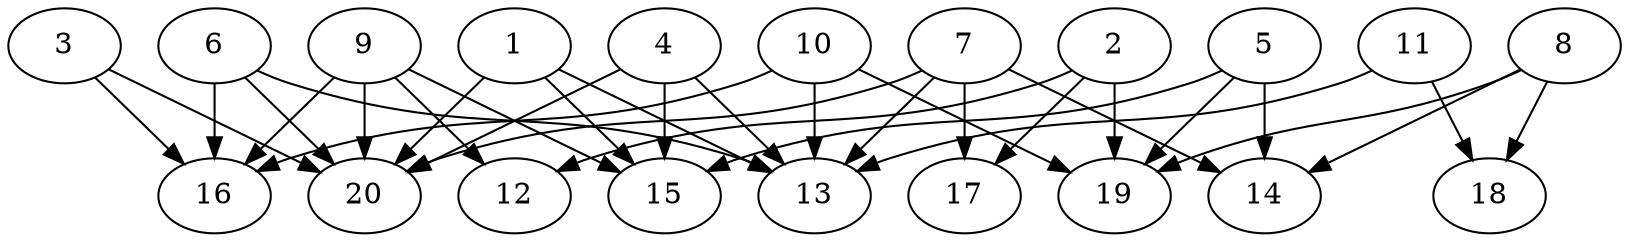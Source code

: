 // DAG automatically generated by daggen at Thu Oct  3 13:58:43 2019
// ./daggen --dot -n 20 --ccr 0.3 --fat 0.7 --regular 0.5 --density 0.5 --mindata 5242880 --maxdata 52428800 
digraph G {
  1 [size="153142613", alpha="0.01", expect_size="45942784"] 
  1 -> 13 [size ="45942784"]
  1 -> 15 [size ="45942784"]
  1 -> 20 [size ="45942784"]
  2 [size="90368000", alpha="0.05", expect_size="27110400"] 
  2 -> 12 [size ="27110400"]
  2 -> 17 [size ="27110400"]
  2 -> 19 [size ="27110400"]
  3 [size="89562453", alpha="0.10", expect_size="26868736"] 
  3 -> 16 [size ="26868736"]
  3 -> 20 [size ="26868736"]
  4 [size="36788907", alpha="0.02", expect_size="11036672"] 
  4 -> 13 [size ="11036672"]
  4 -> 15 [size ="11036672"]
  4 -> 20 [size ="11036672"]
  5 [size="107250347", alpha="0.17", expect_size="32175104"] 
  5 -> 14 [size ="32175104"]
  5 -> 15 [size ="32175104"]
  5 -> 19 [size ="32175104"]
  6 [size="88111787", alpha="0.20", expect_size="26433536"] 
  6 -> 13 [size ="26433536"]
  6 -> 16 [size ="26433536"]
  6 -> 20 [size ="26433536"]
  7 [size="40676693", alpha="0.11", expect_size="12203008"] 
  7 -> 13 [size ="12203008"]
  7 -> 14 [size ="12203008"]
  7 -> 17 [size ="12203008"]
  7 -> 20 [size ="12203008"]
  8 [size="164379307", alpha="0.15", expect_size="49313792"] 
  8 -> 14 [size ="49313792"]
  8 -> 18 [size ="49313792"]
  8 -> 19 [size ="49313792"]
  9 [size="83408213", alpha="0.07", expect_size="25022464"] 
  9 -> 12 [size ="25022464"]
  9 -> 15 [size ="25022464"]
  9 -> 16 [size ="25022464"]
  9 -> 20 [size ="25022464"]
  10 [size="128576853", alpha="0.05", expect_size="38573056"] 
  10 -> 13 [size ="38573056"]
  10 -> 16 [size ="38573056"]
  10 -> 19 [size ="38573056"]
  11 [size="128532480", alpha="0.08", expect_size="38559744"] 
  11 -> 13 [size ="38559744"]
  11 -> 18 [size ="38559744"]
  12 [size="137984000", alpha="0.16", expect_size="41395200"] 
  13 [size="173929813", alpha="0.16", expect_size="52178944"] 
  14 [size="97177600", alpha="0.17", expect_size="29153280"] 
  15 [size="111124480", alpha="0.13", expect_size="33337344"] 
  16 [size="89460053", alpha="0.13", expect_size="26838016"] 
  17 [size="86132053", alpha="0.18", expect_size="25839616"] 
  18 [size="172789760", alpha="0.06", expect_size="51836928"] 
  19 [size="131140267", alpha="0.18", expect_size="39342080"] 
  20 [size="27637760", alpha="0.05", expect_size="8291328"] 
}
